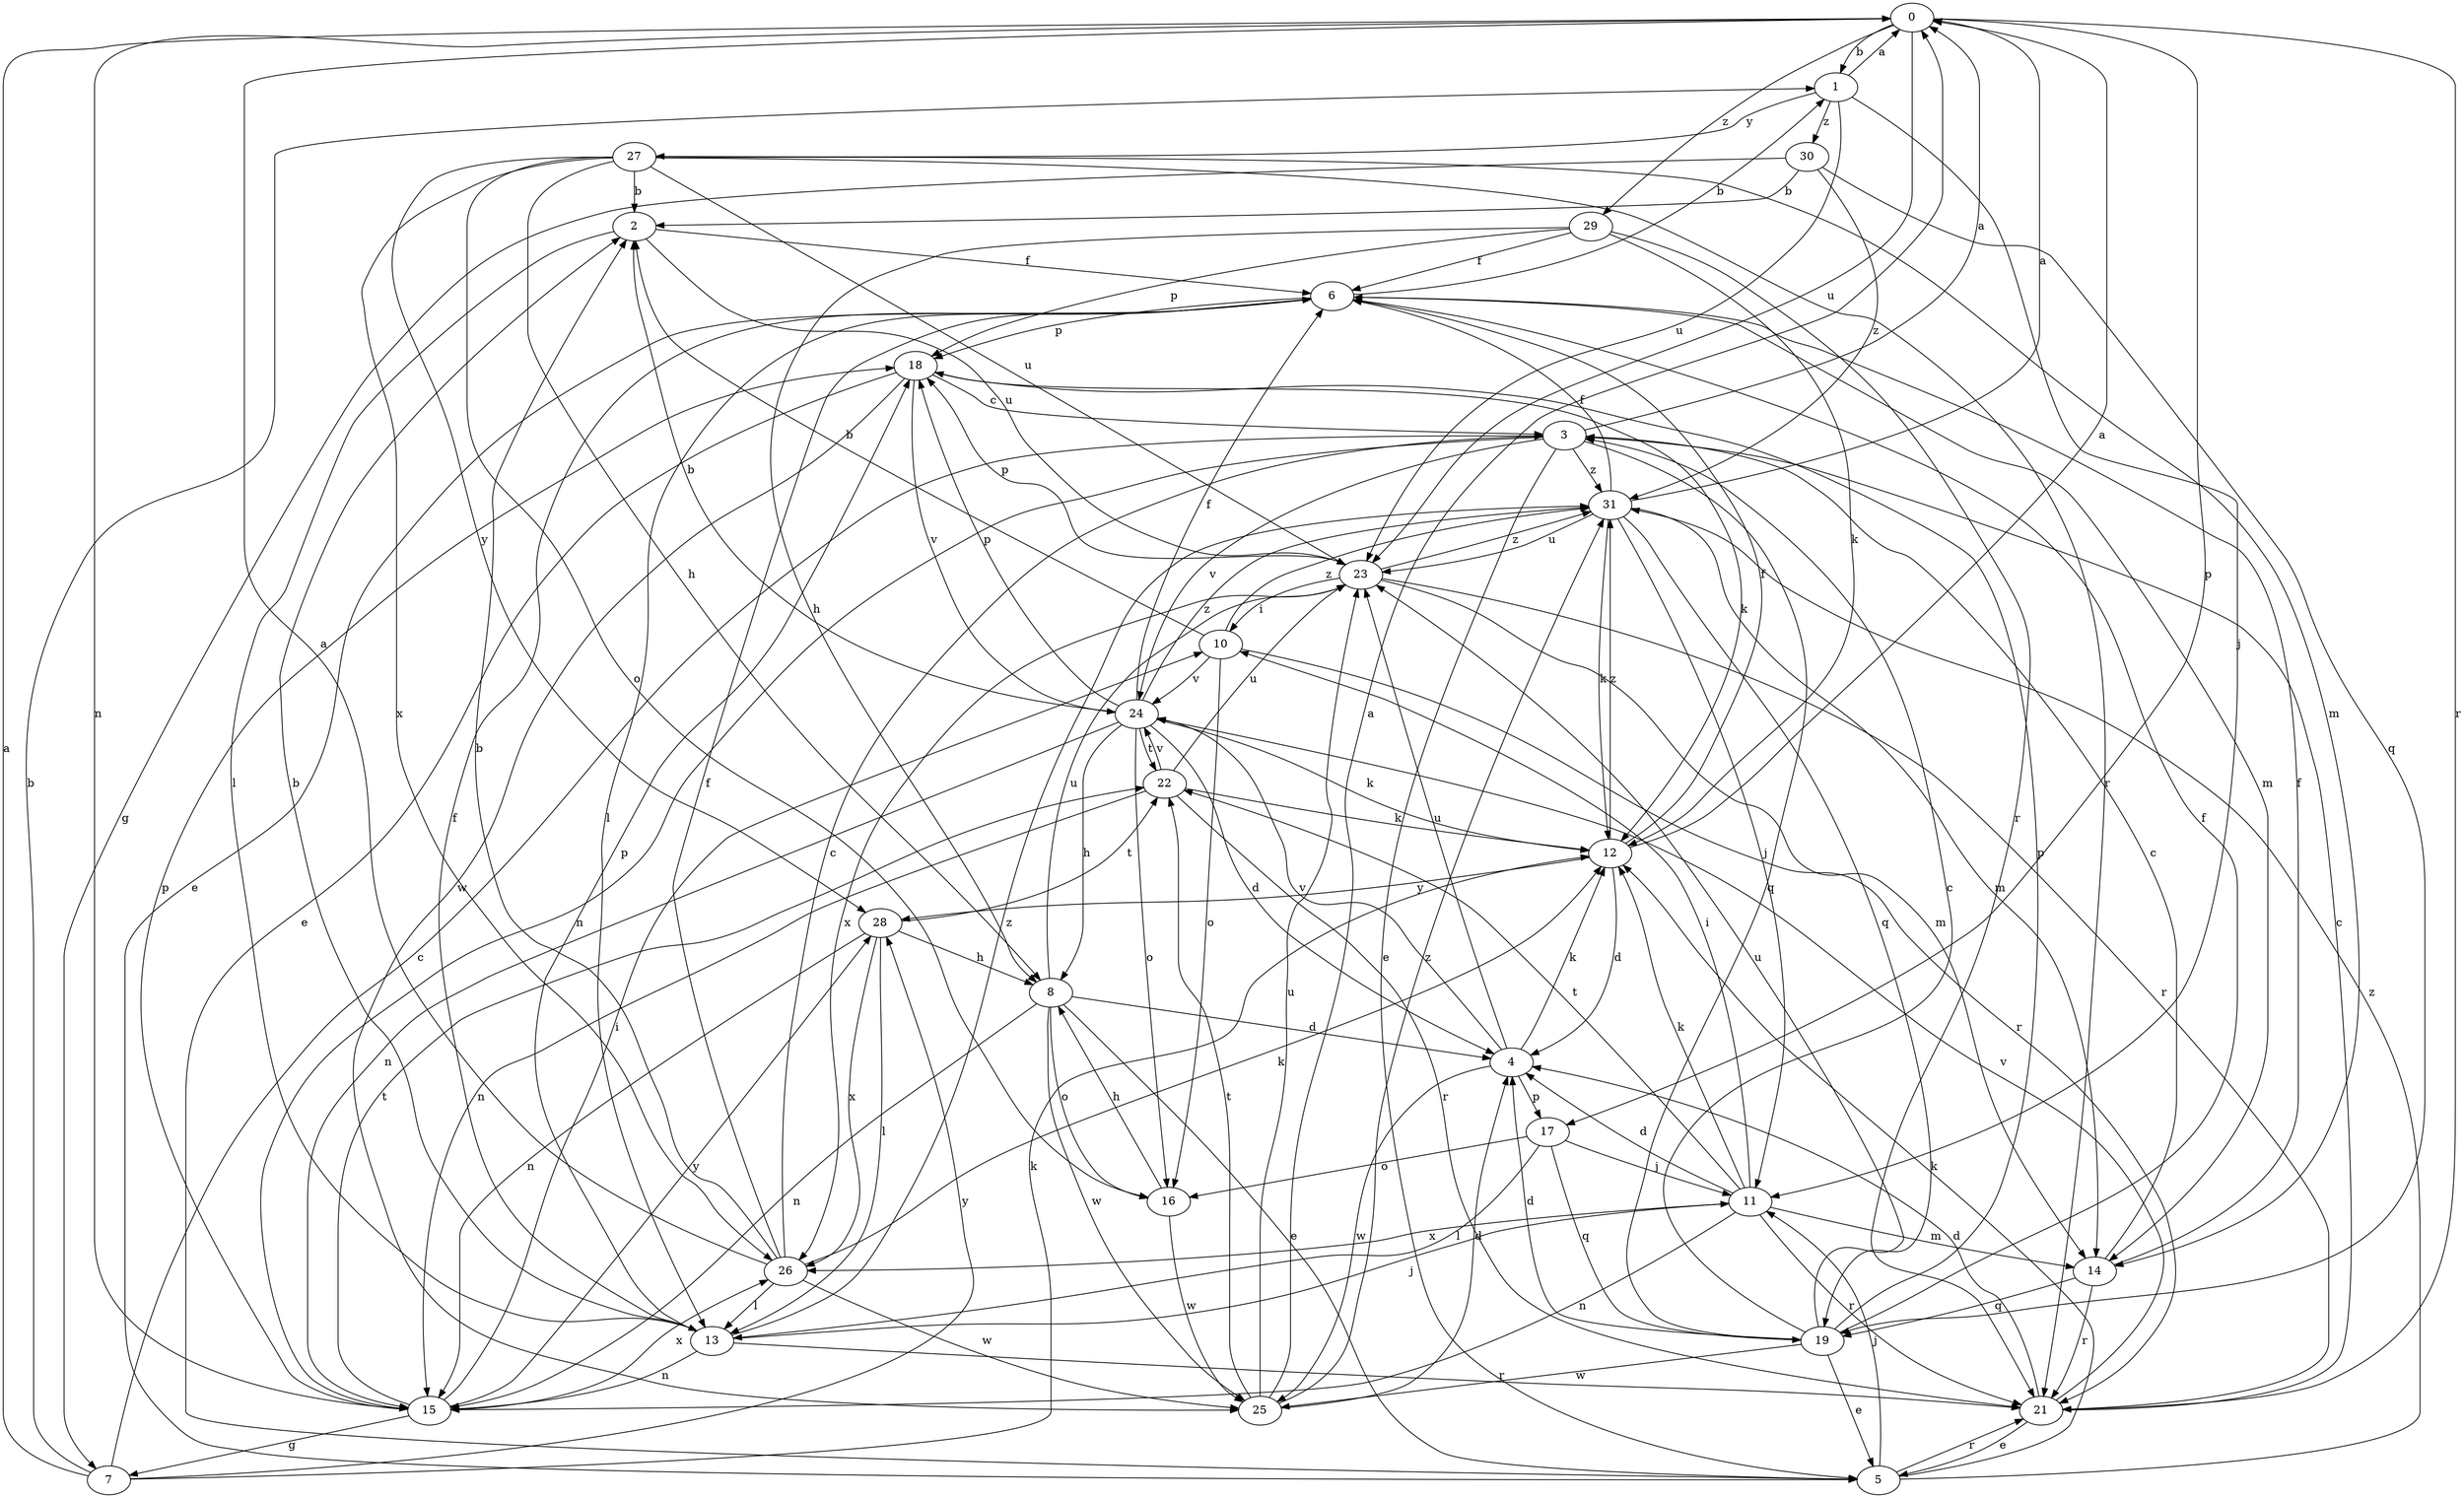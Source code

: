strict digraph  {
0;
1;
2;
3;
4;
5;
6;
7;
8;
10;
11;
12;
13;
14;
15;
16;
17;
18;
19;
21;
22;
23;
24;
25;
26;
27;
28;
29;
30;
31;
0 -> 1  [label=b];
0 -> 15  [label=n];
0 -> 17  [label=p];
0 -> 21  [label=r];
0 -> 23  [label=u];
0 -> 29  [label=z];
1 -> 0  [label=a];
1 -> 11  [label=j];
1 -> 23  [label=u];
1 -> 27  [label=y];
1 -> 30  [label=z];
2 -> 6  [label=f];
2 -> 13  [label=l];
2 -> 23  [label=u];
3 -> 0  [label=a];
3 -> 5  [label=e];
3 -> 15  [label=n];
3 -> 19  [label=q];
3 -> 24  [label=v];
3 -> 31  [label=z];
4 -> 12  [label=k];
4 -> 17  [label=p];
4 -> 23  [label=u];
4 -> 24  [label=v];
4 -> 25  [label=w];
5 -> 11  [label=j];
5 -> 12  [label=k];
5 -> 21  [label=r];
5 -> 31  [label=z];
6 -> 1  [label=b];
6 -> 5  [label=e];
6 -> 13  [label=l];
6 -> 14  [label=m];
6 -> 18  [label=p];
7 -> 0  [label=a];
7 -> 1  [label=b];
7 -> 3  [label=c];
7 -> 12  [label=k];
7 -> 28  [label=y];
8 -> 4  [label=d];
8 -> 5  [label=e];
8 -> 15  [label=n];
8 -> 16  [label=o];
8 -> 23  [label=u];
8 -> 25  [label=w];
10 -> 2  [label=b];
10 -> 16  [label=o];
10 -> 21  [label=r];
10 -> 24  [label=v];
10 -> 31  [label=z];
11 -> 4  [label=d];
11 -> 10  [label=i];
11 -> 12  [label=k];
11 -> 14  [label=m];
11 -> 15  [label=n];
11 -> 21  [label=r];
11 -> 22  [label=t];
11 -> 26  [label=x];
12 -> 0  [label=a];
12 -> 4  [label=d];
12 -> 6  [label=f];
12 -> 28  [label=y];
12 -> 31  [label=z];
13 -> 2  [label=b];
13 -> 6  [label=f];
13 -> 11  [label=j];
13 -> 15  [label=n];
13 -> 18  [label=p];
13 -> 21  [label=r];
13 -> 31  [label=z];
14 -> 3  [label=c];
14 -> 6  [label=f];
14 -> 19  [label=q];
14 -> 21  [label=r];
15 -> 7  [label=g];
15 -> 10  [label=i];
15 -> 18  [label=p];
15 -> 22  [label=t];
15 -> 26  [label=x];
15 -> 28  [label=y];
16 -> 8  [label=h];
16 -> 25  [label=w];
17 -> 11  [label=j];
17 -> 13  [label=l];
17 -> 16  [label=o];
17 -> 19  [label=q];
18 -> 3  [label=c];
18 -> 5  [label=e];
18 -> 12  [label=k];
18 -> 24  [label=v];
18 -> 25  [label=w];
19 -> 3  [label=c];
19 -> 4  [label=d];
19 -> 5  [label=e];
19 -> 6  [label=f];
19 -> 18  [label=p];
19 -> 23  [label=u];
19 -> 25  [label=w];
21 -> 3  [label=c];
21 -> 4  [label=d];
21 -> 5  [label=e];
21 -> 24  [label=v];
22 -> 12  [label=k];
22 -> 15  [label=n];
22 -> 21  [label=r];
22 -> 23  [label=u];
22 -> 24  [label=v];
23 -> 10  [label=i];
23 -> 14  [label=m];
23 -> 18  [label=p];
23 -> 21  [label=r];
23 -> 26  [label=x];
23 -> 31  [label=z];
24 -> 2  [label=b];
24 -> 4  [label=d];
24 -> 6  [label=f];
24 -> 8  [label=h];
24 -> 12  [label=k];
24 -> 15  [label=n];
24 -> 16  [label=o];
24 -> 18  [label=p];
24 -> 22  [label=t];
24 -> 31  [label=z];
25 -> 0  [label=a];
25 -> 4  [label=d];
25 -> 22  [label=t];
25 -> 23  [label=u];
25 -> 31  [label=z];
26 -> 0  [label=a];
26 -> 2  [label=b];
26 -> 3  [label=c];
26 -> 6  [label=f];
26 -> 12  [label=k];
26 -> 13  [label=l];
26 -> 25  [label=w];
27 -> 2  [label=b];
27 -> 8  [label=h];
27 -> 14  [label=m];
27 -> 16  [label=o];
27 -> 21  [label=r];
27 -> 23  [label=u];
27 -> 26  [label=x];
27 -> 28  [label=y];
28 -> 8  [label=h];
28 -> 13  [label=l];
28 -> 15  [label=n];
28 -> 22  [label=t];
28 -> 26  [label=x];
29 -> 6  [label=f];
29 -> 8  [label=h];
29 -> 12  [label=k];
29 -> 18  [label=p];
29 -> 21  [label=r];
30 -> 2  [label=b];
30 -> 7  [label=g];
30 -> 19  [label=q];
30 -> 31  [label=z];
31 -> 0  [label=a];
31 -> 6  [label=f];
31 -> 11  [label=j];
31 -> 12  [label=k];
31 -> 14  [label=m];
31 -> 19  [label=q];
31 -> 23  [label=u];
}
